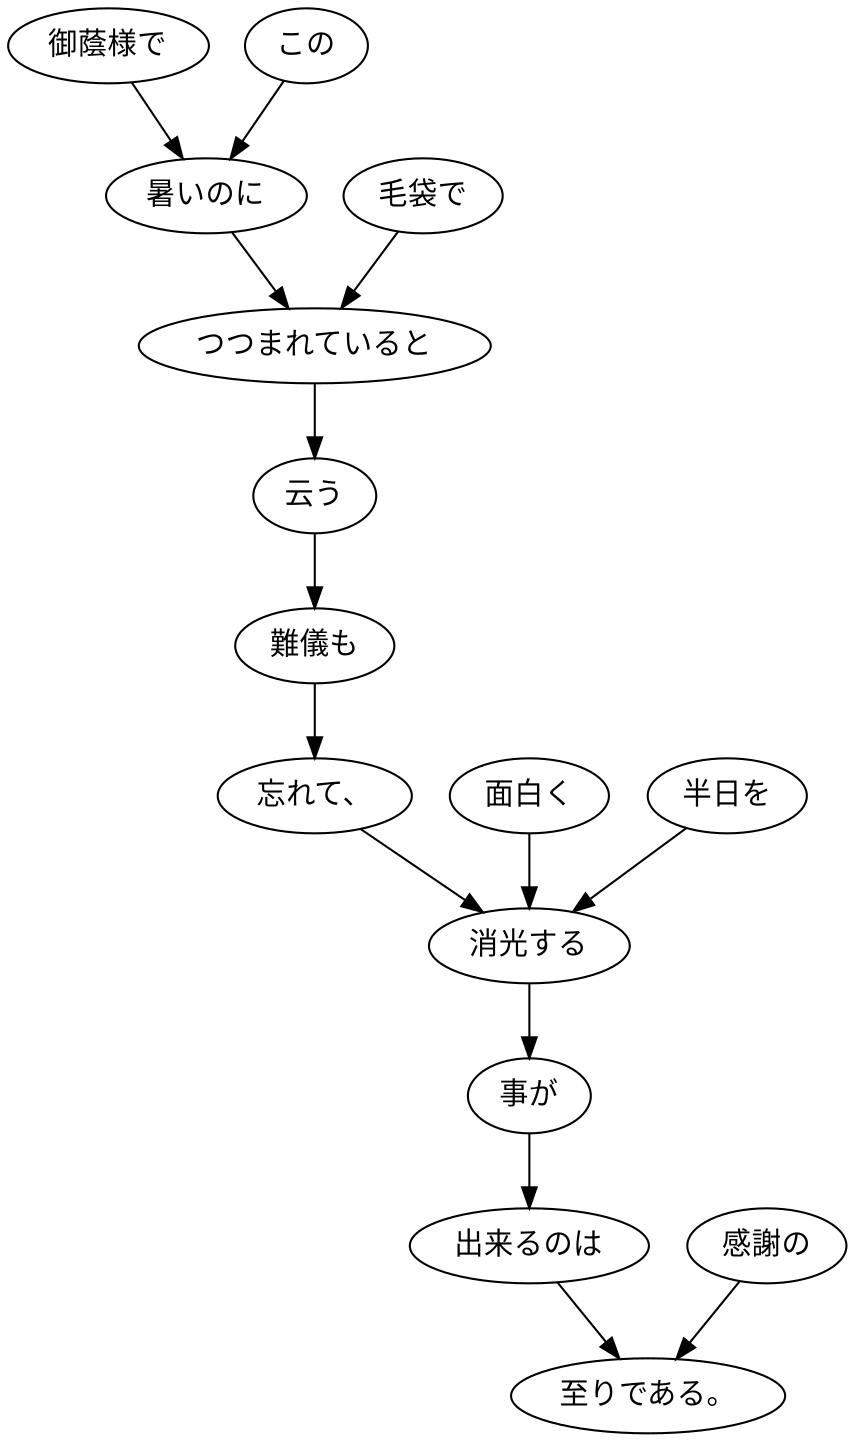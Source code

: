 digraph graph3744 {
	node0 [label="御蔭様で"];
	node1 [label="この"];
	node2 [label="暑いのに"];
	node3 [label="毛袋で"];
	node4 [label="つつまれていると"];
	node5 [label="云う"];
	node6 [label="難儀も"];
	node7 [label="忘れて、"];
	node8 [label="面白く"];
	node9 [label="半日を"];
	node10 [label="消光する"];
	node11 [label="事が"];
	node12 [label="出来るのは"];
	node13 [label="感謝の"];
	node14 [label="至りである。"];
	node0 -> node2;
	node1 -> node2;
	node2 -> node4;
	node3 -> node4;
	node4 -> node5;
	node5 -> node6;
	node6 -> node7;
	node7 -> node10;
	node8 -> node10;
	node9 -> node10;
	node10 -> node11;
	node11 -> node12;
	node12 -> node14;
	node13 -> node14;
}
